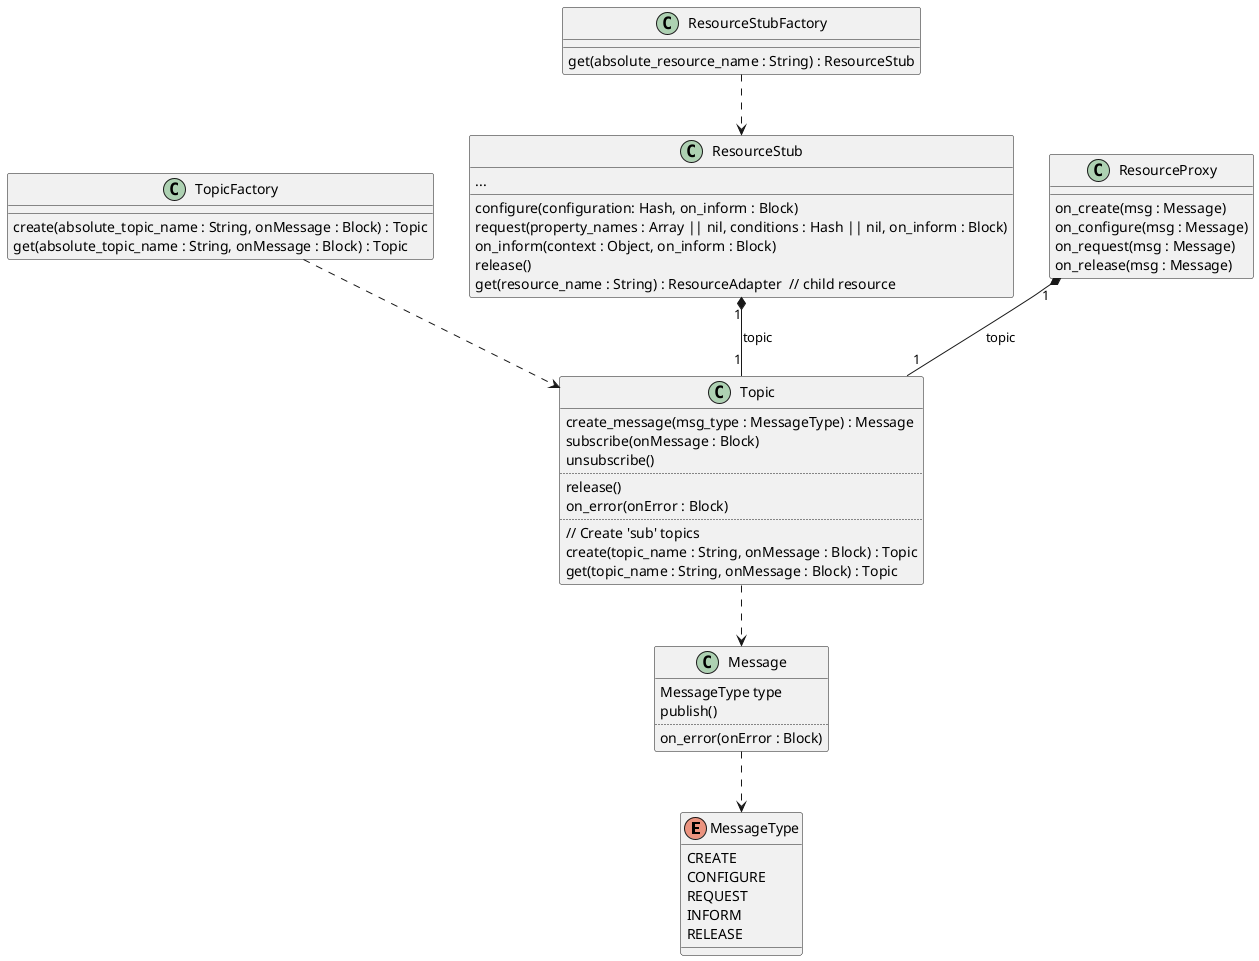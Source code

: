 

@startuml

enum MessageType {
  CREATE
  CONFIGURE
  REQUEST
  INFORM
  RELEASE
}

class Message {
  MessageType type
  publish()
  ..
  on_error(onError : Block)
}

Message ..> MessageType


class Topic {
    create_message(msg_type : MessageType) : Message
    subscribe(onMessage : Block)
    unsubscribe()
    ..
    release()
    on_error(onError : Block)
    ..
    // Create 'sub' topics
    create(topic_name : String, onMessage : Block) : Topic
    get(topic_name : String, onMessage : Block) : Topic
}


Topic ..> Message

class TopicFactory {
    create(absolute_topic_name : String, onMessage : Block) : Topic
    get(absolute_topic_name : String, onMessage : Block) : Topic
}

TopicFactory ..> Topic

class ResourceStub {
    configure(configuration: Hash, on_inform : Block)
    request(property_names : Array || nil, conditions : Hash || nil, on_inform : Block)
    on_inform(context : Object, on_inform : Block)
    release()
    ...
    get(resource_name : String) : ResourceAdapter  // child resource
}
ResourceStub "1" *-- "1" Topic : topic


class ResourceStubFactory {
    get(absolute_resource_name : String) : ResourceStub
}

ResourceStubFactory ..> ResourceStub

class ResourceProxy {
  on_create(msg : Message)
  on_configure(msg : Message)
  on_request(msg : Message)
  on_release(msg : Message)
}
ResourceProxy "1" *-- "1" Topic : topic



@enduml
